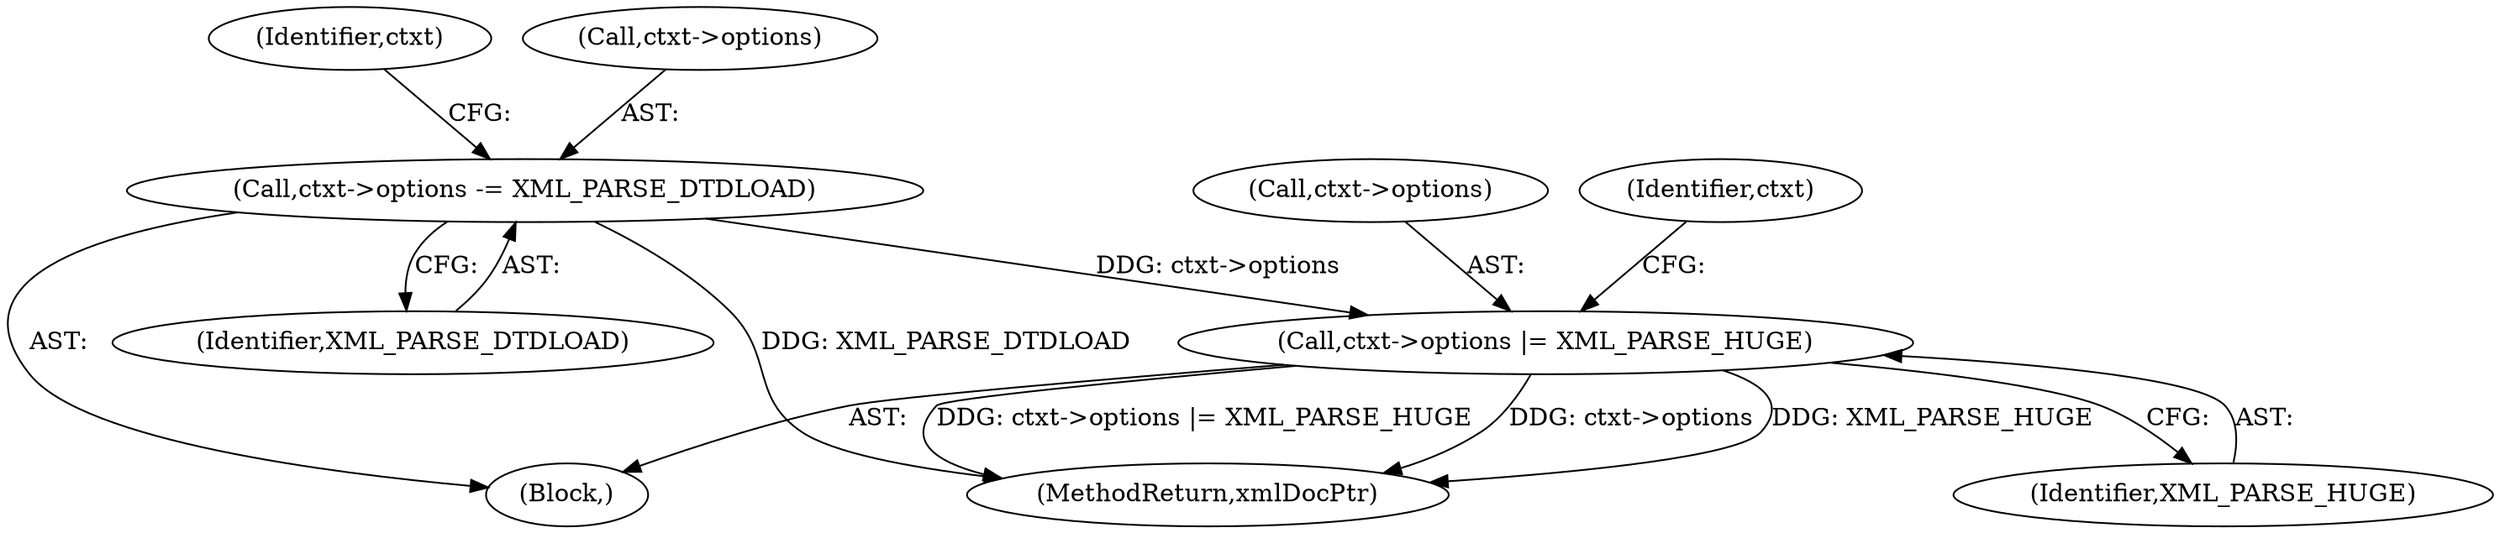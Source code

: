 digraph "1_php_188c196d4da60bdde9190d2fc532650d17f7af2d_0@del" {
"1000121" [label="(Call,ctxt->options -= XML_PARSE_DTDLOAD)"];
"1000154" [label="(Call,ctxt->options |= XML_PARSE_HUGE)"];
"1000125" [label="(Identifier,XML_PARSE_DTDLOAD)"];
"1000129" [label="(Identifier,ctxt)"];
"1000120" [label="(Block,)"];
"1000122" [label="(Call,ctxt->options)"];
"1000215" [label="(MethodReturn,xmlDocPtr)"];
"1000154" [label="(Call,ctxt->options |= XML_PARSE_HUGE)"];
"1000121" [label="(Call,ctxt->options -= XML_PARSE_DTDLOAD)"];
"1000158" [label="(Identifier,XML_PARSE_HUGE)"];
"1000155" [label="(Call,ctxt->options)"];
"1000160" [label="(Identifier,ctxt)"];
"1000121" -> "1000120"  [label="AST: "];
"1000121" -> "1000125"  [label="CFG: "];
"1000122" -> "1000121"  [label="AST: "];
"1000125" -> "1000121"  [label="AST: "];
"1000129" -> "1000121"  [label="CFG: "];
"1000121" -> "1000215"  [label="DDG: XML_PARSE_DTDLOAD"];
"1000121" -> "1000154"  [label="DDG: ctxt->options"];
"1000154" -> "1000120"  [label="AST: "];
"1000154" -> "1000158"  [label="CFG: "];
"1000155" -> "1000154"  [label="AST: "];
"1000158" -> "1000154"  [label="AST: "];
"1000160" -> "1000154"  [label="CFG: "];
"1000154" -> "1000215"  [label="DDG: ctxt->options"];
"1000154" -> "1000215"  [label="DDG: XML_PARSE_HUGE"];
"1000154" -> "1000215"  [label="DDG: ctxt->options |= XML_PARSE_HUGE"];
}
